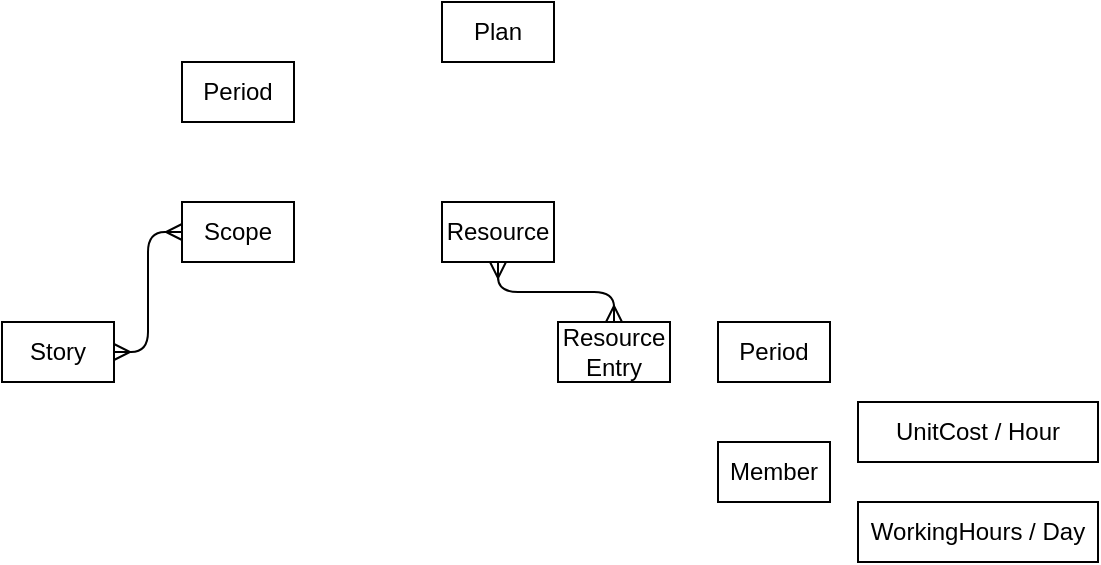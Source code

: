 <mxfile version="12.9.7" type="github"><diagram id="MNN5ywMe26SoIKPqFL2x" name="Page-1"><mxGraphModel dx="726" dy="450" grid="1" gridSize="10" guides="1" tooltips="1" connect="1" arrows="1" fold="1" page="1" pageScale="1" pageWidth="827" pageHeight="1169" math="0" shadow="0"><root><mxCell id="0"/><mxCell id="1" parent="0"/><mxCell id="Ie44XaZ6SfPMzWSGEnbk-3" value="Scope" style="rounded=0;whiteSpace=wrap;html=1;" vertex="1" parent="1"><mxGeometry x="280" y="150" width="56" height="30" as="geometry"/></mxCell><mxCell id="Ie44XaZ6SfPMzWSGEnbk-7" value="Story" style="rounded=0;whiteSpace=wrap;html=1;" vertex="1" parent="1"><mxGeometry x="190" y="210" width="56" height="30" as="geometry"/></mxCell><mxCell id="Ie44XaZ6SfPMzWSGEnbk-10" value="Resource" style="rounded=0;whiteSpace=wrap;html=1;" vertex="1" parent="1"><mxGeometry x="410" y="150" width="56" height="30" as="geometry"/></mxCell><mxCell id="Ie44XaZ6SfPMzWSGEnbk-11" value="Period" style="rounded=0;whiteSpace=wrap;html=1;" vertex="1" parent="1"><mxGeometry x="280" y="80" width="56" height="30" as="geometry"/></mxCell><mxCell id="Ie44XaZ6SfPMzWSGEnbk-12" value="Member" style="rounded=0;whiteSpace=wrap;html=1;" vertex="1" parent="1"><mxGeometry x="548" y="270" width="56" height="30" as="geometry"/></mxCell><mxCell id="Ie44XaZ6SfPMzWSGEnbk-13" value="UnitCost / Hour" style="rounded=0;whiteSpace=wrap;html=1;" vertex="1" parent="1"><mxGeometry x="618" y="250" width="120" height="30" as="geometry"/></mxCell><mxCell id="Ie44XaZ6SfPMzWSGEnbk-14" value="WorkingHours / Day" style="rounded=0;whiteSpace=wrap;html=1;" vertex="1" parent="1"><mxGeometry x="618" y="300" width="120" height="30" as="geometry"/></mxCell><mxCell id="Ie44XaZ6SfPMzWSGEnbk-15" value="" style="fontSize=12;html=1;endArrow=ERmany;startArrow=ERmany;exitX=1;exitY=0.5;exitDx=0;exitDy=0;entryX=0;entryY=0.5;entryDx=0;entryDy=0;edgeStyle=orthogonalEdgeStyle;" edge="1" parent="1" source="Ie44XaZ6SfPMzWSGEnbk-7" target="Ie44XaZ6SfPMzWSGEnbk-3"><mxGeometry width="100" height="100" relative="1" as="geometry"><mxPoint x="320" y="290" as="sourcePoint"/><mxPoint x="308" y="180" as="targetPoint"/></mxGeometry></mxCell><mxCell id="Ie44XaZ6SfPMzWSGEnbk-16" value="Resource&lt;br&gt;Entry" style="rounded=0;whiteSpace=wrap;html=1;" vertex="1" parent="1"><mxGeometry x="468" y="210" width="56" height="30" as="geometry"/></mxCell><mxCell id="Ie44XaZ6SfPMzWSGEnbk-17" value="Period" style="rounded=0;whiteSpace=wrap;html=1;" vertex="1" parent="1"><mxGeometry x="548" y="210" width="56" height="30" as="geometry"/></mxCell><mxCell id="Ie44XaZ6SfPMzWSGEnbk-18" value="Plan" style="rounded=0;whiteSpace=wrap;html=1;" vertex="1" parent="1"><mxGeometry x="410" y="50" width="56" height="30" as="geometry"/></mxCell><mxCell id="Ie44XaZ6SfPMzWSGEnbk-20" value="" style="fontSize=12;html=1;endArrow=ERmany;startArrow=ERmany;entryX=0.5;entryY=1;entryDx=0;entryDy=0;exitX=0.5;exitY=0;exitDx=0;exitDy=0;edgeStyle=orthogonalEdgeStyle;" edge="1" parent="1" source="Ie44XaZ6SfPMzWSGEnbk-16" target="Ie44XaZ6SfPMzWSGEnbk-10"><mxGeometry width="100" height="100" relative="1" as="geometry"><mxPoint x="320" y="290" as="sourcePoint"/><mxPoint x="420" y="190" as="targetPoint"/></mxGeometry></mxCell></root></mxGraphModel></diagram></mxfile>